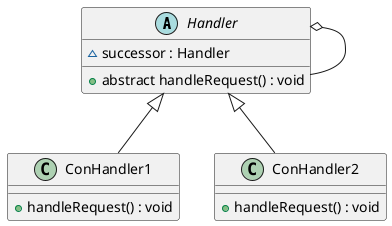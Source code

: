 @startuml
abstract class Handler{
    ~ successor : Handler

    + abstract handleRequest() : void
}

class ConHandler1{
    + handleRequest() : void
}
class ConHandler2{
    + handleRequest() : void
}

Handler <|-- ConHandler1
Handler <|-- ConHandler2
Handler o-- Handler
@enduml